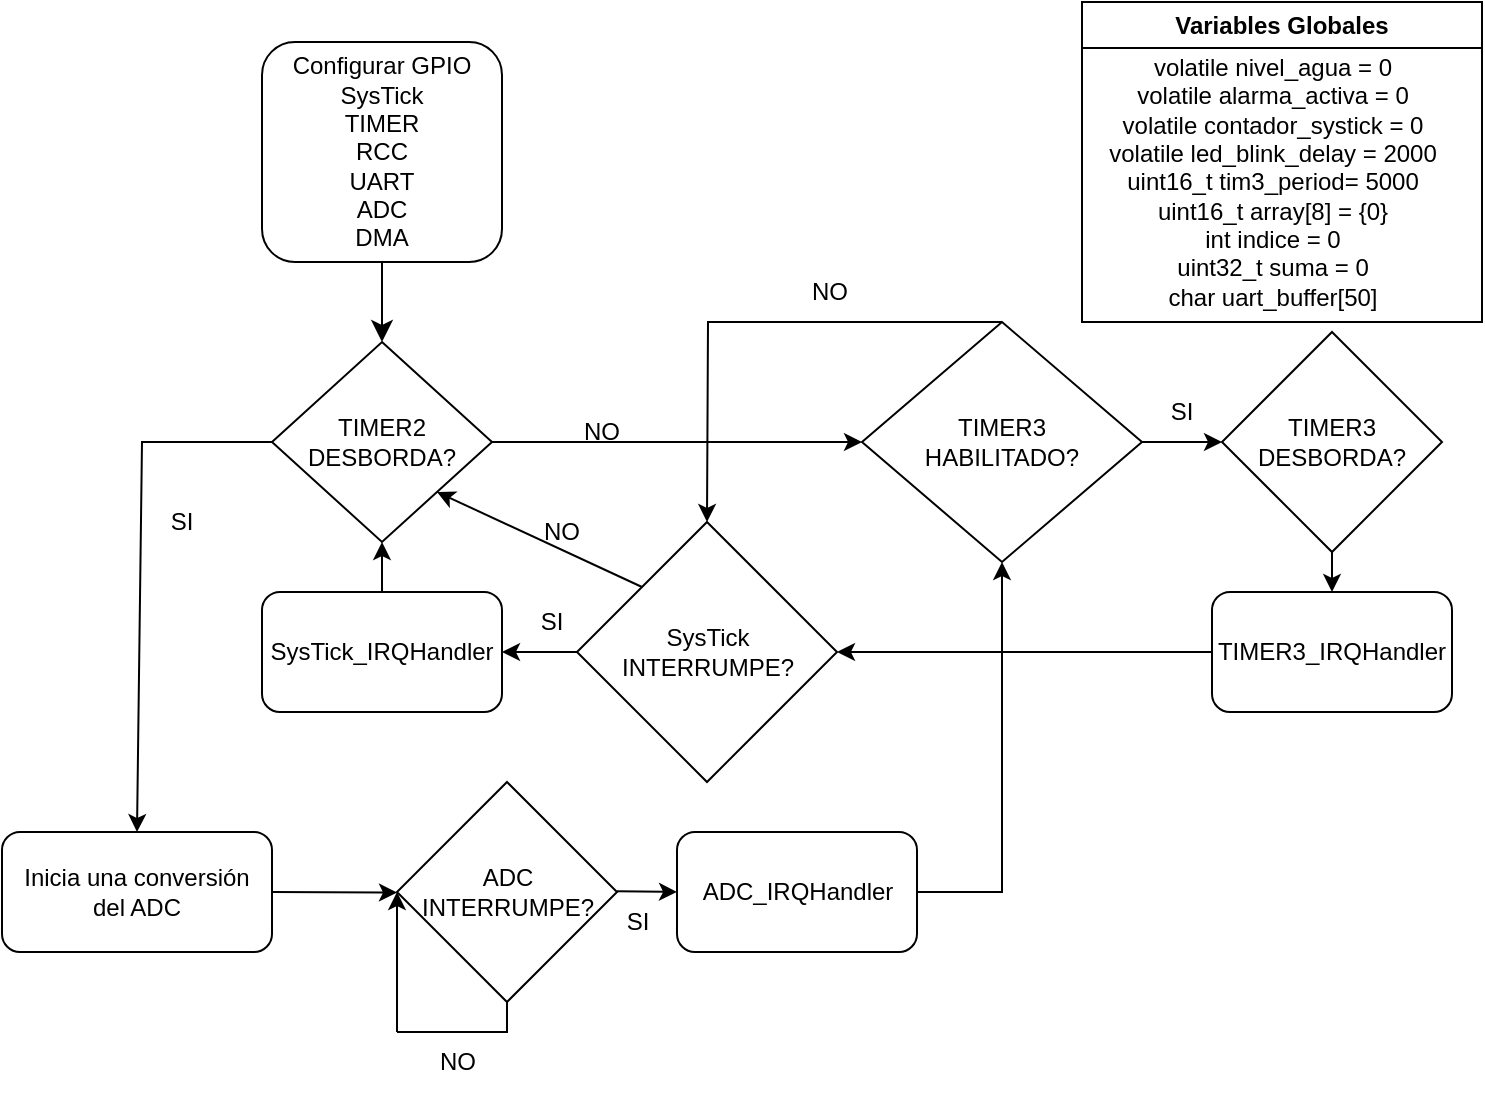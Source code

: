 <mxfile version="24.8.4">
  <diagram id="C5RBs43oDa-KdzZeNtuy" name="Page-1">
    <mxGraphModel dx="1480" dy="558" grid="1" gridSize="10" guides="1" tooltips="1" connect="1" arrows="1" fold="1" page="1" pageScale="1" pageWidth="827" pageHeight="1169" math="0" shadow="0">
      <root>
        <mxCell id="WIyWlLk6GJQsqaUBKTNV-0" />
        <mxCell id="WIyWlLk6GJQsqaUBKTNV-1" parent="WIyWlLk6GJQsqaUBKTNV-0" />
        <mxCell id="WIyWlLk6GJQsqaUBKTNV-2" value="" style="rounded=0;html=1;jettySize=auto;orthogonalLoop=1;fontSize=11;endArrow=classic;endFill=1;endSize=8;strokeWidth=1;shadow=0;labelBackgroundColor=none;edgeStyle=orthogonalEdgeStyle;entryX=0.5;entryY=0;entryDx=0;entryDy=0;" parent="WIyWlLk6GJQsqaUBKTNV-1" source="WIyWlLk6GJQsqaUBKTNV-3" target="dxtR40hkdETe99mG-S9Q-5" edge="1">
          <mxGeometry relative="1" as="geometry">
            <mxPoint x="190" y="190" as="targetPoint" />
          </mxGeometry>
        </mxCell>
        <mxCell id="WIyWlLk6GJQsqaUBKTNV-3" value="Configurar GPIO&lt;div&gt;SysTick&lt;/div&gt;&lt;div&gt;TIMER&lt;/div&gt;&lt;div&gt;RCC&lt;/div&gt;&lt;div&gt;UART&lt;/div&gt;&lt;div&gt;ADC&lt;/div&gt;&lt;div&gt;DMA&lt;/div&gt;" style="rounded=1;whiteSpace=wrap;html=1;fontSize=12;glass=0;strokeWidth=1;shadow=0;" parent="WIyWlLk6GJQsqaUBKTNV-1" vertex="1">
          <mxGeometry x="130" y="20" width="120" height="110" as="geometry" />
        </mxCell>
        <mxCell id="dxtR40hkdETe99mG-S9Q-5" value="TIMER2&lt;div&gt;DESBORDA?&lt;/div&gt;" style="rhombus;whiteSpace=wrap;html=1;" vertex="1" parent="WIyWlLk6GJQsqaUBKTNV-1">
          <mxGeometry x="135" y="170" width="110" height="100" as="geometry" />
        </mxCell>
        <mxCell id="dxtR40hkdETe99mG-S9Q-6" value="Inicia una conversión&lt;div&gt;del ADC&lt;/div&gt;" style="rounded=1;whiteSpace=wrap;html=1;" vertex="1" parent="WIyWlLk6GJQsqaUBKTNV-1">
          <mxGeometry y="415" width="135" height="60" as="geometry" />
        </mxCell>
        <mxCell id="dxtR40hkdETe99mG-S9Q-15" value="" style="endArrow=classic;html=1;rounded=0;endFill=1;exitX=1;exitY=0.5;exitDx=0;exitDy=0;" edge="1" parent="WIyWlLk6GJQsqaUBKTNV-1" source="dxtR40hkdETe99mG-S9Q-6">
          <mxGeometry width="50" height="50" relative="1" as="geometry">
            <mxPoint x="145" y="444.75" as="sourcePoint" />
            <mxPoint x="197.5" y="445.25" as="targetPoint" />
          </mxGeometry>
        </mxCell>
        <mxCell id="dxtR40hkdETe99mG-S9Q-16" value="ADC&lt;div&gt;INTERRUMPE?&lt;/div&gt;" style="rhombus;whiteSpace=wrap;html=1;" vertex="1" parent="WIyWlLk6GJQsqaUBKTNV-1">
          <mxGeometry x="197.5" y="390" width="110" height="110" as="geometry" />
        </mxCell>
        <mxCell id="dxtR40hkdETe99mG-S9Q-17" value="" style="endArrow=classic;html=1;rounded=0;" edge="1" parent="WIyWlLk6GJQsqaUBKTNV-1">
          <mxGeometry width="50" height="50" relative="1" as="geometry">
            <mxPoint x="307.5" y="444.66" as="sourcePoint" />
            <mxPoint x="337.5" y="445" as="targetPoint" />
          </mxGeometry>
        </mxCell>
        <mxCell id="dxtR40hkdETe99mG-S9Q-21" value="" style="endArrow=none;html=1;rounded=0;entryX=0.5;entryY=1;entryDx=0;entryDy=0;" edge="1" parent="WIyWlLk6GJQsqaUBKTNV-1" target="dxtR40hkdETe99mG-S9Q-16">
          <mxGeometry width="50" height="50" relative="1" as="geometry">
            <mxPoint x="197.5" y="515" as="sourcePoint" />
            <mxPoint x="257.5" y="515" as="targetPoint" />
            <Array as="points">
              <mxPoint x="252.5" y="515" />
            </Array>
          </mxGeometry>
        </mxCell>
        <mxCell id="dxtR40hkdETe99mG-S9Q-22" value="" style="endArrow=classic;html=1;rounded=0;entryX=0;entryY=0.5;entryDx=0;entryDy=0;" edge="1" parent="WIyWlLk6GJQsqaUBKTNV-1" target="dxtR40hkdETe99mG-S9Q-16">
          <mxGeometry width="50" height="50" relative="1" as="geometry">
            <mxPoint x="197.5" y="515" as="sourcePoint" />
            <mxPoint x="197.5" y="485" as="targetPoint" />
          </mxGeometry>
        </mxCell>
        <mxCell id="dxtR40hkdETe99mG-S9Q-23" value="NO" style="text;html=1;align=center;verticalAlign=middle;whiteSpace=wrap;rounded=0;" vertex="1" parent="WIyWlLk6GJQsqaUBKTNV-1">
          <mxGeometry x="197.5" y="515" width="60" height="30" as="geometry" />
        </mxCell>
        <mxCell id="dxtR40hkdETe99mG-S9Q-24" value="SI" style="text;html=1;align=center;verticalAlign=middle;whiteSpace=wrap;rounded=0;" vertex="1" parent="WIyWlLk6GJQsqaUBKTNV-1">
          <mxGeometry x="287.5" y="445" width="60" height="30" as="geometry" />
        </mxCell>
        <mxCell id="dxtR40hkdETe99mG-S9Q-26" value="ADC_IRQHandler" style="rounded=1;whiteSpace=wrap;html=1;" vertex="1" parent="WIyWlLk6GJQsqaUBKTNV-1">
          <mxGeometry x="337.5" y="415" width="120" height="60" as="geometry" />
        </mxCell>
        <mxCell id="dxtR40hkdETe99mG-S9Q-28" value="TIMER3&lt;div&gt;HABILITADO?&lt;/div&gt;" style="rhombus;whiteSpace=wrap;html=1;" vertex="1" parent="WIyWlLk6GJQsqaUBKTNV-1">
          <mxGeometry x="430" y="160" width="140" height="120" as="geometry" />
        </mxCell>
        <mxCell id="dxtR40hkdETe99mG-S9Q-35" value="TIMER3&lt;div&gt;DESBORDA?&lt;/div&gt;" style="rhombus;whiteSpace=wrap;html=1;" vertex="1" parent="WIyWlLk6GJQsqaUBKTNV-1">
          <mxGeometry x="610" y="165" width="110" height="110" as="geometry" />
        </mxCell>
        <mxCell id="dxtR40hkdETe99mG-S9Q-37" value="TIMER3_IRQHandler" style="rounded=1;whiteSpace=wrap;html=1;" vertex="1" parent="WIyWlLk6GJQsqaUBKTNV-1">
          <mxGeometry x="605" y="295" width="120" height="60" as="geometry" />
        </mxCell>
        <mxCell id="dxtR40hkdETe99mG-S9Q-43" value="" style="endArrow=classic;html=1;rounded=0;entryX=0;entryY=0.5;entryDx=0;entryDy=0;exitX=1;exitY=0.5;exitDx=0;exitDy=0;" edge="1" parent="WIyWlLk6GJQsqaUBKTNV-1" source="dxtR40hkdETe99mG-S9Q-5" target="dxtR40hkdETe99mG-S9Q-28">
          <mxGeometry width="50" height="50" relative="1" as="geometry">
            <mxPoint x="360" y="270" as="sourcePoint" />
            <mxPoint x="410" y="220" as="targetPoint" />
          </mxGeometry>
        </mxCell>
        <mxCell id="dxtR40hkdETe99mG-S9Q-44" value="NO" style="text;html=1;align=center;verticalAlign=middle;whiteSpace=wrap;rounded=0;" vertex="1" parent="WIyWlLk6GJQsqaUBKTNV-1">
          <mxGeometry x="270" y="200" width="60" height="30" as="geometry" />
        </mxCell>
        <mxCell id="dxtR40hkdETe99mG-S9Q-47" value="" style="endArrow=classic;html=1;rounded=0;entryX=0;entryY=0.5;entryDx=0;entryDy=0;exitX=1;exitY=0.5;exitDx=0;exitDy=0;" edge="1" parent="WIyWlLk6GJQsqaUBKTNV-1" source="dxtR40hkdETe99mG-S9Q-28" target="dxtR40hkdETe99mG-S9Q-35">
          <mxGeometry width="50" height="50" relative="1" as="geometry">
            <mxPoint x="360" y="270" as="sourcePoint" />
            <mxPoint x="410" y="220" as="targetPoint" />
          </mxGeometry>
        </mxCell>
        <mxCell id="dxtR40hkdETe99mG-S9Q-48" value="SI" style="text;html=1;align=center;verticalAlign=middle;whiteSpace=wrap;rounded=0;" vertex="1" parent="WIyWlLk6GJQsqaUBKTNV-1">
          <mxGeometry x="560" y="190" width="60" height="30" as="geometry" />
        </mxCell>
        <mxCell id="dxtR40hkdETe99mG-S9Q-51" value="" style="endArrow=classic;html=1;rounded=0;entryX=0.5;entryY=0;entryDx=0;entryDy=0;exitX=0.5;exitY=1;exitDx=0;exitDy=0;" edge="1" parent="WIyWlLk6GJQsqaUBKTNV-1" source="dxtR40hkdETe99mG-S9Q-35" target="dxtR40hkdETe99mG-S9Q-37">
          <mxGeometry width="50" height="50" relative="1" as="geometry">
            <mxPoint x="360" y="270" as="sourcePoint" />
            <mxPoint x="410" y="220" as="targetPoint" />
          </mxGeometry>
        </mxCell>
        <mxCell id="dxtR40hkdETe99mG-S9Q-53" value="" style="endArrow=classic;html=1;rounded=0;entryX=0.5;entryY=0;entryDx=0;entryDy=0;exitX=0;exitY=0.5;exitDx=0;exitDy=0;" edge="1" parent="WIyWlLk6GJQsqaUBKTNV-1" source="dxtR40hkdETe99mG-S9Q-5" target="dxtR40hkdETe99mG-S9Q-6">
          <mxGeometry width="50" height="50" relative="1" as="geometry">
            <mxPoint x="360" y="390" as="sourcePoint" />
            <mxPoint x="410" y="340" as="targetPoint" />
            <Array as="points">
              <mxPoint x="70" y="220" />
            </Array>
          </mxGeometry>
        </mxCell>
        <mxCell id="dxtR40hkdETe99mG-S9Q-54" value="SI" style="text;html=1;align=center;verticalAlign=middle;whiteSpace=wrap;rounded=0;" vertex="1" parent="WIyWlLk6GJQsqaUBKTNV-1">
          <mxGeometry x="60" y="245" width="60" height="30" as="geometry" />
        </mxCell>
        <mxCell id="dxtR40hkdETe99mG-S9Q-55" value="" style="endArrow=classic;html=1;rounded=0;entryX=0.5;entryY=1;entryDx=0;entryDy=0;exitX=1;exitY=0.5;exitDx=0;exitDy=0;" edge="1" parent="WIyWlLk6GJQsqaUBKTNV-1" source="dxtR40hkdETe99mG-S9Q-26" target="dxtR40hkdETe99mG-S9Q-28">
          <mxGeometry width="50" height="50" relative="1" as="geometry">
            <mxPoint x="360" y="390" as="sourcePoint" />
            <mxPoint x="410" y="340" as="targetPoint" />
            <Array as="points">
              <mxPoint x="500" y="445" />
            </Array>
          </mxGeometry>
        </mxCell>
        <mxCell id="dxtR40hkdETe99mG-S9Q-57" value="Variables Globales" style="swimlane;whiteSpace=wrap;html=1;" vertex="1" parent="WIyWlLk6GJQsqaUBKTNV-1">
          <mxGeometry x="540" width="200" height="160" as="geometry" />
        </mxCell>
        <mxCell id="dxtR40hkdETe99mG-S9Q-58" value="volatile nivel_agua = 0&lt;div&gt;volatile alarma_activa = 0&lt;/div&gt;&lt;div&gt;volatile contador_systick = 0&lt;/div&gt;&lt;div&gt;volatile led_blink_delay = 2000&lt;/div&gt;&lt;div&gt;uint16_t tim3_period= 5000&lt;/div&gt;&lt;div&gt;uint16_t array[8] = {0}&lt;/div&gt;&lt;div&gt;int indice = 0&lt;/div&gt;&lt;div&gt;uint32_t suma = 0&lt;/div&gt;&lt;div&gt;char uart_buffer[50]&lt;/div&gt;" style="text;html=1;align=center;verticalAlign=middle;resizable=0;points=[];autosize=1;strokeColor=none;fillColor=none;" vertex="1" parent="dxtR40hkdETe99mG-S9Q-57">
          <mxGeometry y="20" width="190" height="140" as="geometry" />
        </mxCell>
        <mxCell id="dxtR40hkdETe99mG-S9Q-59" value="SysTick&lt;div&gt;INTERRUMPE?&lt;/div&gt;" style="rhombus;whiteSpace=wrap;html=1;" vertex="1" parent="WIyWlLk6GJQsqaUBKTNV-1">
          <mxGeometry x="287.5" y="260" width="130" height="130" as="geometry" />
        </mxCell>
        <mxCell id="dxtR40hkdETe99mG-S9Q-61" value="" style="endArrow=classic;html=1;rounded=0;entryX=1;entryY=0.5;entryDx=0;entryDy=0;exitX=0;exitY=0.5;exitDx=0;exitDy=0;" edge="1" parent="WIyWlLk6GJQsqaUBKTNV-1" source="dxtR40hkdETe99mG-S9Q-37" target="dxtR40hkdETe99mG-S9Q-59">
          <mxGeometry width="50" height="50" relative="1" as="geometry">
            <mxPoint x="390" y="300" as="sourcePoint" />
            <mxPoint x="440" y="250" as="targetPoint" />
          </mxGeometry>
        </mxCell>
        <mxCell id="dxtR40hkdETe99mG-S9Q-62" value="SysTick_IRQHandler" style="rounded=1;whiteSpace=wrap;html=1;" vertex="1" parent="WIyWlLk6GJQsqaUBKTNV-1">
          <mxGeometry x="130" y="295" width="120" height="60" as="geometry" />
        </mxCell>
        <mxCell id="dxtR40hkdETe99mG-S9Q-63" value="" style="endArrow=classic;html=1;rounded=0;entryX=1;entryY=0.5;entryDx=0;entryDy=0;exitX=0;exitY=0.5;exitDx=0;exitDy=0;" edge="1" parent="WIyWlLk6GJQsqaUBKTNV-1" source="dxtR40hkdETe99mG-S9Q-59" target="dxtR40hkdETe99mG-S9Q-62">
          <mxGeometry width="50" height="50" relative="1" as="geometry">
            <mxPoint x="390" y="300" as="sourcePoint" />
            <mxPoint x="440" y="250" as="targetPoint" />
          </mxGeometry>
        </mxCell>
        <mxCell id="dxtR40hkdETe99mG-S9Q-64" value="" style="endArrow=classic;html=1;rounded=0;entryX=0.5;entryY=1;entryDx=0;entryDy=0;exitX=0.5;exitY=0;exitDx=0;exitDy=0;" edge="1" parent="WIyWlLk6GJQsqaUBKTNV-1" source="dxtR40hkdETe99mG-S9Q-62" target="dxtR40hkdETe99mG-S9Q-5">
          <mxGeometry width="50" height="50" relative="1" as="geometry">
            <mxPoint x="390" y="300" as="sourcePoint" />
            <mxPoint x="440" y="250" as="targetPoint" />
          </mxGeometry>
        </mxCell>
        <mxCell id="dxtR40hkdETe99mG-S9Q-65" value="" style="endArrow=classic;html=1;rounded=0;entryX=0.5;entryY=0;entryDx=0;entryDy=0;exitX=0.5;exitY=0;exitDx=0;exitDy=0;" edge="1" parent="WIyWlLk6GJQsqaUBKTNV-1" source="dxtR40hkdETe99mG-S9Q-28" target="dxtR40hkdETe99mG-S9Q-59">
          <mxGeometry width="50" height="50" relative="1" as="geometry">
            <mxPoint x="390" y="300" as="sourcePoint" />
            <mxPoint x="440" y="250" as="targetPoint" />
            <Array as="points">
              <mxPoint x="353" y="160" />
            </Array>
          </mxGeometry>
        </mxCell>
        <mxCell id="dxtR40hkdETe99mG-S9Q-66" value="NO" style="text;html=1;align=center;verticalAlign=middle;whiteSpace=wrap;rounded=0;" vertex="1" parent="WIyWlLk6GJQsqaUBKTNV-1">
          <mxGeometry x="384" y="130" width="60" height="30" as="geometry" />
        </mxCell>
        <mxCell id="dxtR40hkdETe99mG-S9Q-67" value="SI" style="text;html=1;align=center;verticalAlign=middle;whiteSpace=wrap;rounded=0;" vertex="1" parent="WIyWlLk6GJQsqaUBKTNV-1">
          <mxGeometry x="245" y="295" width="60" height="30" as="geometry" />
        </mxCell>
        <mxCell id="dxtR40hkdETe99mG-S9Q-68" value="" style="endArrow=classic;html=1;rounded=0;entryX=1;entryY=1;entryDx=0;entryDy=0;exitX=0;exitY=0;exitDx=0;exitDy=0;" edge="1" parent="WIyWlLk6GJQsqaUBKTNV-1" source="dxtR40hkdETe99mG-S9Q-59" target="dxtR40hkdETe99mG-S9Q-5">
          <mxGeometry width="50" height="50" relative="1" as="geometry">
            <mxPoint x="390" y="300" as="sourcePoint" />
            <mxPoint x="440" y="250" as="targetPoint" />
          </mxGeometry>
        </mxCell>
        <mxCell id="dxtR40hkdETe99mG-S9Q-69" value="NO" style="text;html=1;align=center;verticalAlign=middle;whiteSpace=wrap;rounded=0;" vertex="1" parent="WIyWlLk6GJQsqaUBKTNV-1">
          <mxGeometry x="250" y="250" width="60" height="30" as="geometry" />
        </mxCell>
      </root>
    </mxGraphModel>
  </diagram>
</mxfile>
